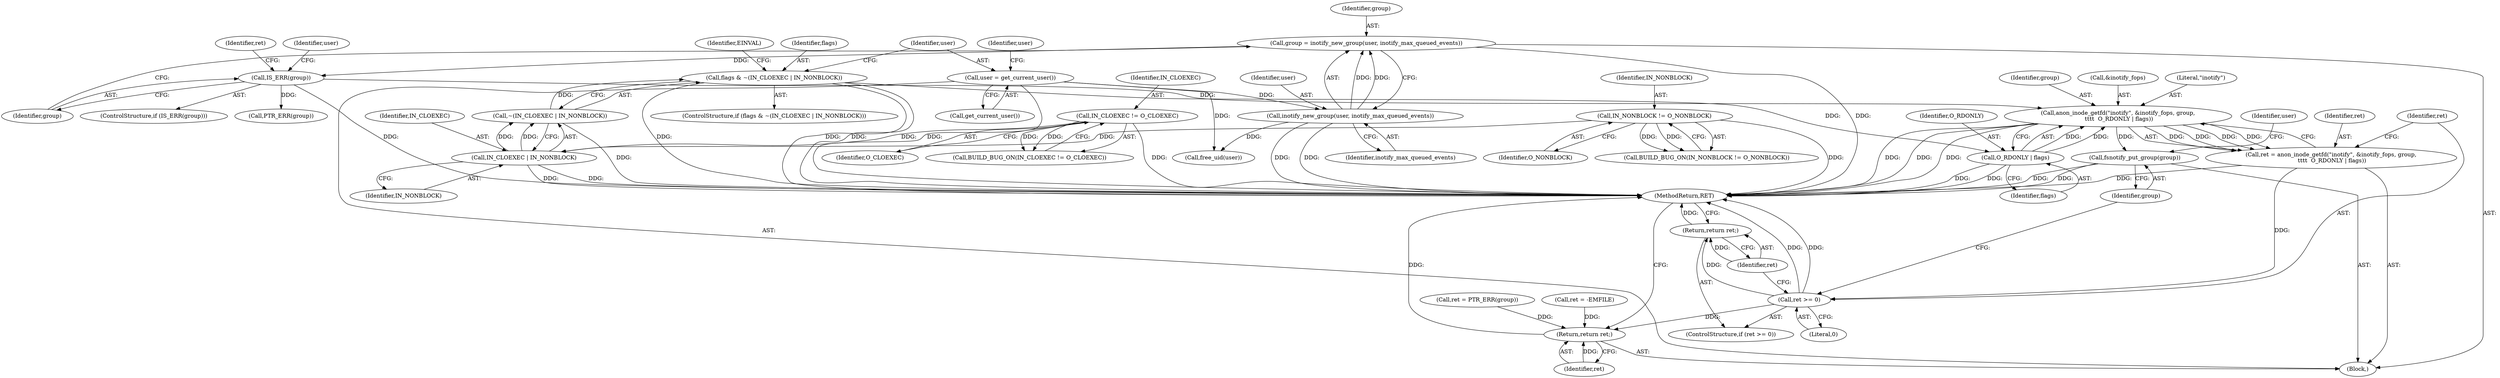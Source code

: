 digraph "1_linux_d0de4dc584ec6aa3b26fffea320a8457827768fc_0@pointer" {
"1000167" [label="(Call,anon_inode_getfd(\"inotify\", &inotify_fops, group,\n \t\t\t\t  O_RDONLY | flags))"];
"1000152" [label="(Call,IS_ERR(group))"];
"1000146" [label="(Call,group = inotify_new_group(user, inotify_max_queued_events))"];
"1000148" [label="(Call,inotify_new_group(user, inotify_max_queued_events))"];
"1000128" [label="(Call,user = get_current_user())"];
"1000172" [label="(Call,O_RDONLY | flags)"];
"1000119" [label="(Call,flags & ~(IN_CLOEXEC | IN_NONBLOCK))"];
"1000121" [label="(Call,~(IN_CLOEXEC | IN_NONBLOCK))"];
"1000122" [label="(Call,IN_CLOEXEC | IN_NONBLOCK)"];
"1000111" [label="(Call,IN_CLOEXEC != O_CLOEXEC)"];
"1000115" [label="(Call,IN_NONBLOCK != O_NONBLOCK)"];
"1000165" [label="(Call,ret = anon_inode_getfd(\"inotify\", &inotify_fops, group,\n \t\t\t\t  O_RDONLY | flags))"];
"1000176" [label="(Call,ret >= 0)"];
"1000179" [label="(Return,return ret;)"];
"1000191" [label="(Return,return ret;)"];
"1000181" [label="(Call,fsnotify_put_group(group))"];
"1000121" [label="(Call,~(IN_CLOEXEC | IN_NONBLOCK))"];
"1000193" [label="(MethodReturn,RET)"];
"1000153" [label="(Identifier,group)"];
"1000110" [label="(Call,BUILD_BUG_ON(IN_CLOEXEC != O_CLOEXEC))"];
"1000157" [label="(Call,PTR_ERR(group))"];
"1000151" [label="(ControlStructure,if (IS_ERR(group)))"];
"1000124" [label="(Identifier,IN_NONBLOCK)"];
"1000179" [label="(Return,return ret;)"];
"1000147" [label="(Identifier,group)"];
"1000148" [label="(Call,inotify_new_group(user, inotify_max_queued_events))"];
"1000172" [label="(Call,O_RDONLY | flags)"];
"1000114" [label="(Call,BUILD_BUG_ON(IN_NONBLOCK != O_NONBLOCK))"];
"1000113" [label="(Identifier,O_CLOEXEC)"];
"1000178" [label="(Literal,0)"];
"1000106" [label="(Block,)"];
"1000130" [label="(Call,get_current_user())"];
"1000112" [label="(Identifier,IN_CLOEXEC)"];
"1000146" [label="(Call,group = inotify_new_group(user, inotify_max_queued_events))"];
"1000168" [label="(Literal,\"inotify\")"];
"1000115" [label="(Call,IN_NONBLOCK != O_NONBLOCK)"];
"1000177" [label="(Identifier,ret)"];
"1000180" [label="(Identifier,ret)"];
"1000171" [label="(Identifier,group)"];
"1000169" [label="(Call,&inotify_fops)"];
"1000122" [label="(Call,IN_CLOEXEC | IN_NONBLOCK)"];
"1000129" [label="(Identifier,user)"];
"1000116" [label="(Identifier,IN_NONBLOCK)"];
"1000175" [label="(ControlStructure,if (ret >= 0))"];
"1000176" [label="(Call,ret >= 0)"];
"1000137" [label="(Identifier,user)"];
"1000118" [label="(ControlStructure,if (flags & ~(IN_CLOEXEC | IN_NONBLOCK)))"];
"1000150" [label="(Identifier,inotify_max_queued_events)"];
"1000156" [label="(Identifier,ret)"];
"1000111" [label="(Call,IN_CLOEXEC != O_CLOEXEC)"];
"1000174" [label="(Identifier,flags)"];
"1000181" [label="(Call,fsnotify_put_group(group))"];
"1000149" [label="(Identifier,user)"];
"1000119" [label="(Call,flags & ~(IN_CLOEXEC | IN_NONBLOCK))"];
"1000120" [label="(Identifier,flags)"];
"1000117" [label="(Identifier,O_NONBLOCK)"];
"1000163" [label="(Identifier,user)"];
"1000127" [label="(Identifier,EINVAL)"];
"1000155" [label="(Call,ret = PTR_ERR(group))"];
"1000182" [label="(Identifier,group)"];
"1000123" [label="(Identifier,IN_CLOEXEC)"];
"1000152" [label="(Call,IS_ERR(group))"];
"1000166" [label="(Identifier,ret)"];
"1000141" [label="(Call,ret = -EMFILE)"];
"1000165" [label="(Call,ret = anon_inode_getfd(\"inotify\", &inotify_fops, group,\n \t\t\t\t  O_RDONLY | flags))"];
"1000189" [label="(Call,free_uid(user))"];
"1000191" [label="(Return,return ret;)"];
"1000173" [label="(Identifier,O_RDONLY)"];
"1000186" [label="(Identifier,user)"];
"1000128" [label="(Call,user = get_current_user())"];
"1000167" [label="(Call,anon_inode_getfd(\"inotify\", &inotify_fops, group,\n \t\t\t\t  O_RDONLY | flags))"];
"1000192" [label="(Identifier,ret)"];
"1000167" -> "1000165"  [label="AST: "];
"1000167" -> "1000172"  [label="CFG: "];
"1000168" -> "1000167"  [label="AST: "];
"1000169" -> "1000167"  [label="AST: "];
"1000171" -> "1000167"  [label="AST: "];
"1000172" -> "1000167"  [label="AST: "];
"1000165" -> "1000167"  [label="CFG: "];
"1000167" -> "1000193"  [label="DDG: "];
"1000167" -> "1000193"  [label="DDG: "];
"1000167" -> "1000193"  [label="DDG: "];
"1000167" -> "1000165"  [label="DDG: "];
"1000167" -> "1000165"  [label="DDG: "];
"1000167" -> "1000165"  [label="DDG: "];
"1000167" -> "1000165"  [label="DDG: "];
"1000152" -> "1000167"  [label="DDG: "];
"1000172" -> "1000167"  [label="DDG: "];
"1000172" -> "1000167"  [label="DDG: "];
"1000167" -> "1000181"  [label="DDG: "];
"1000152" -> "1000151"  [label="AST: "];
"1000152" -> "1000153"  [label="CFG: "];
"1000153" -> "1000152"  [label="AST: "];
"1000156" -> "1000152"  [label="CFG: "];
"1000163" -> "1000152"  [label="CFG: "];
"1000152" -> "1000193"  [label="DDG: "];
"1000146" -> "1000152"  [label="DDG: "];
"1000152" -> "1000157"  [label="DDG: "];
"1000146" -> "1000106"  [label="AST: "];
"1000146" -> "1000148"  [label="CFG: "];
"1000147" -> "1000146"  [label="AST: "];
"1000148" -> "1000146"  [label="AST: "];
"1000153" -> "1000146"  [label="CFG: "];
"1000146" -> "1000193"  [label="DDG: "];
"1000148" -> "1000146"  [label="DDG: "];
"1000148" -> "1000146"  [label="DDG: "];
"1000148" -> "1000150"  [label="CFG: "];
"1000149" -> "1000148"  [label="AST: "];
"1000150" -> "1000148"  [label="AST: "];
"1000148" -> "1000193"  [label="DDG: "];
"1000148" -> "1000193"  [label="DDG: "];
"1000128" -> "1000148"  [label="DDG: "];
"1000148" -> "1000189"  [label="DDG: "];
"1000128" -> "1000106"  [label="AST: "];
"1000128" -> "1000130"  [label="CFG: "];
"1000129" -> "1000128"  [label="AST: "];
"1000130" -> "1000128"  [label="AST: "];
"1000137" -> "1000128"  [label="CFG: "];
"1000128" -> "1000193"  [label="DDG: "];
"1000128" -> "1000189"  [label="DDG: "];
"1000172" -> "1000174"  [label="CFG: "];
"1000173" -> "1000172"  [label="AST: "];
"1000174" -> "1000172"  [label="AST: "];
"1000172" -> "1000193"  [label="DDG: "];
"1000172" -> "1000193"  [label="DDG: "];
"1000119" -> "1000172"  [label="DDG: "];
"1000119" -> "1000118"  [label="AST: "];
"1000119" -> "1000121"  [label="CFG: "];
"1000120" -> "1000119"  [label="AST: "];
"1000121" -> "1000119"  [label="AST: "];
"1000127" -> "1000119"  [label="CFG: "];
"1000129" -> "1000119"  [label="CFG: "];
"1000119" -> "1000193"  [label="DDG: "];
"1000119" -> "1000193"  [label="DDG: "];
"1000119" -> "1000193"  [label="DDG: "];
"1000121" -> "1000119"  [label="DDG: "];
"1000121" -> "1000122"  [label="CFG: "];
"1000122" -> "1000121"  [label="AST: "];
"1000121" -> "1000193"  [label="DDG: "];
"1000122" -> "1000121"  [label="DDG: "];
"1000122" -> "1000121"  [label="DDG: "];
"1000122" -> "1000124"  [label="CFG: "];
"1000123" -> "1000122"  [label="AST: "];
"1000124" -> "1000122"  [label="AST: "];
"1000122" -> "1000193"  [label="DDG: "];
"1000122" -> "1000193"  [label="DDG: "];
"1000111" -> "1000122"  [label="DDG: "];
"1000115" -> "1000122"  [label="DDG: "];
"1000111" -> "1000110"  [label="AST: "];
"1000111" -> "1000113"  [label="CFG: "];
"1000112" -> "1000111"  [label="AST: "];
"1000113" -> "1000111"  [label="AST: "];
"1000110" -> "1000111"  [label="CFG: "];
"1000111" -> "1000193"  [label="DDG: "];
"1000111" -> "1000110"  [label="DDG: "];
"1000111" -> "1000110"  [label="DDG: "];
"1000115" -> "1000114"  [label="AST: "];
"1000115" -> "1000117"  [label="CFG: "];
"1000116" -> "1000115"  [label="AST: "];
"1000117" -> "1000115"  [label="AST: "];
"1000114" -> "1000115"  [label="CFG: "];
"1000115" -> "1000193"  [label="DDG: "];
"1000115" -> "1000114"  [label="DDG: "];
"1000115" -> "1000114"  [label="DDG: "];
"1000165" -> "1000106"  [label="AST: "];
"1000166" -> "1000165"  [label="AST: "];
"1000177" -> "1000165"  [label="CFG: "];
"1000165" -> "1000193"  [label="DDG: "];
"1000165" -> "1000176"  [label="DDG: "];
"1000176" -> "1000175"  [label="AST: "];
"1000176" -> "1000178"  [label="CFG: "];
"1000177" -> "1000176"  [label="AST: "];
"1000178" -> "1000176"  [label="AST: "];
"1000180" -> "1000176"  [label="CFG: "];
"1000182" -> "1000176"  [label="CFG: "];
"1000176" -> "1000193"  [label="DDG: "];
"1000176" -> "1000193"  [label="DDG: "];
"1000176" -> "1000179"  [label="DDG: "];
"1000176" -> "1000191"  [label="DDG: "];
"1000179" -> "1000175"  [label="AST: "];
"1000179" -> "1000180"  [label="CFG: "];
"1000180" -> "1000179"  [label="AST: "];
"1000193" -> "1000179"  [label="CFG: "];
"1000179" -> "1000193"  [label="DDG: "];
"1000180" -> "1000179"  [label="DDG: "];
"1000191" -> "1000106"  [label="AST: "];
"1000191" -> "1000192"  [label="CFG: "];
"1000192" -> "1000191"  [label="AST: "];
"1000193" -> "1000191"  [label="CFG: "];
"1000191" -> "1000193"  [label="DDG: "];
"1000192" -> "1000191"  [label="DDG: "];
"1000141" -> "1000191"  [label="DDG: "];
"1000155" -> "1000191"  [label="DDG: "];
"1000181" -> "1000106"  [label="AST: "];
"1000181" -> "1000182"  [label="CFG: "];
"1000182" -> "1000181"  [label="AST: "];
"1000186" -> "1000181"  [label="CFG: "];
"1000181" -> "1000193"  [label="DDG: "];
"1000181" -> "1000193"  [label="DDG: "];
}
